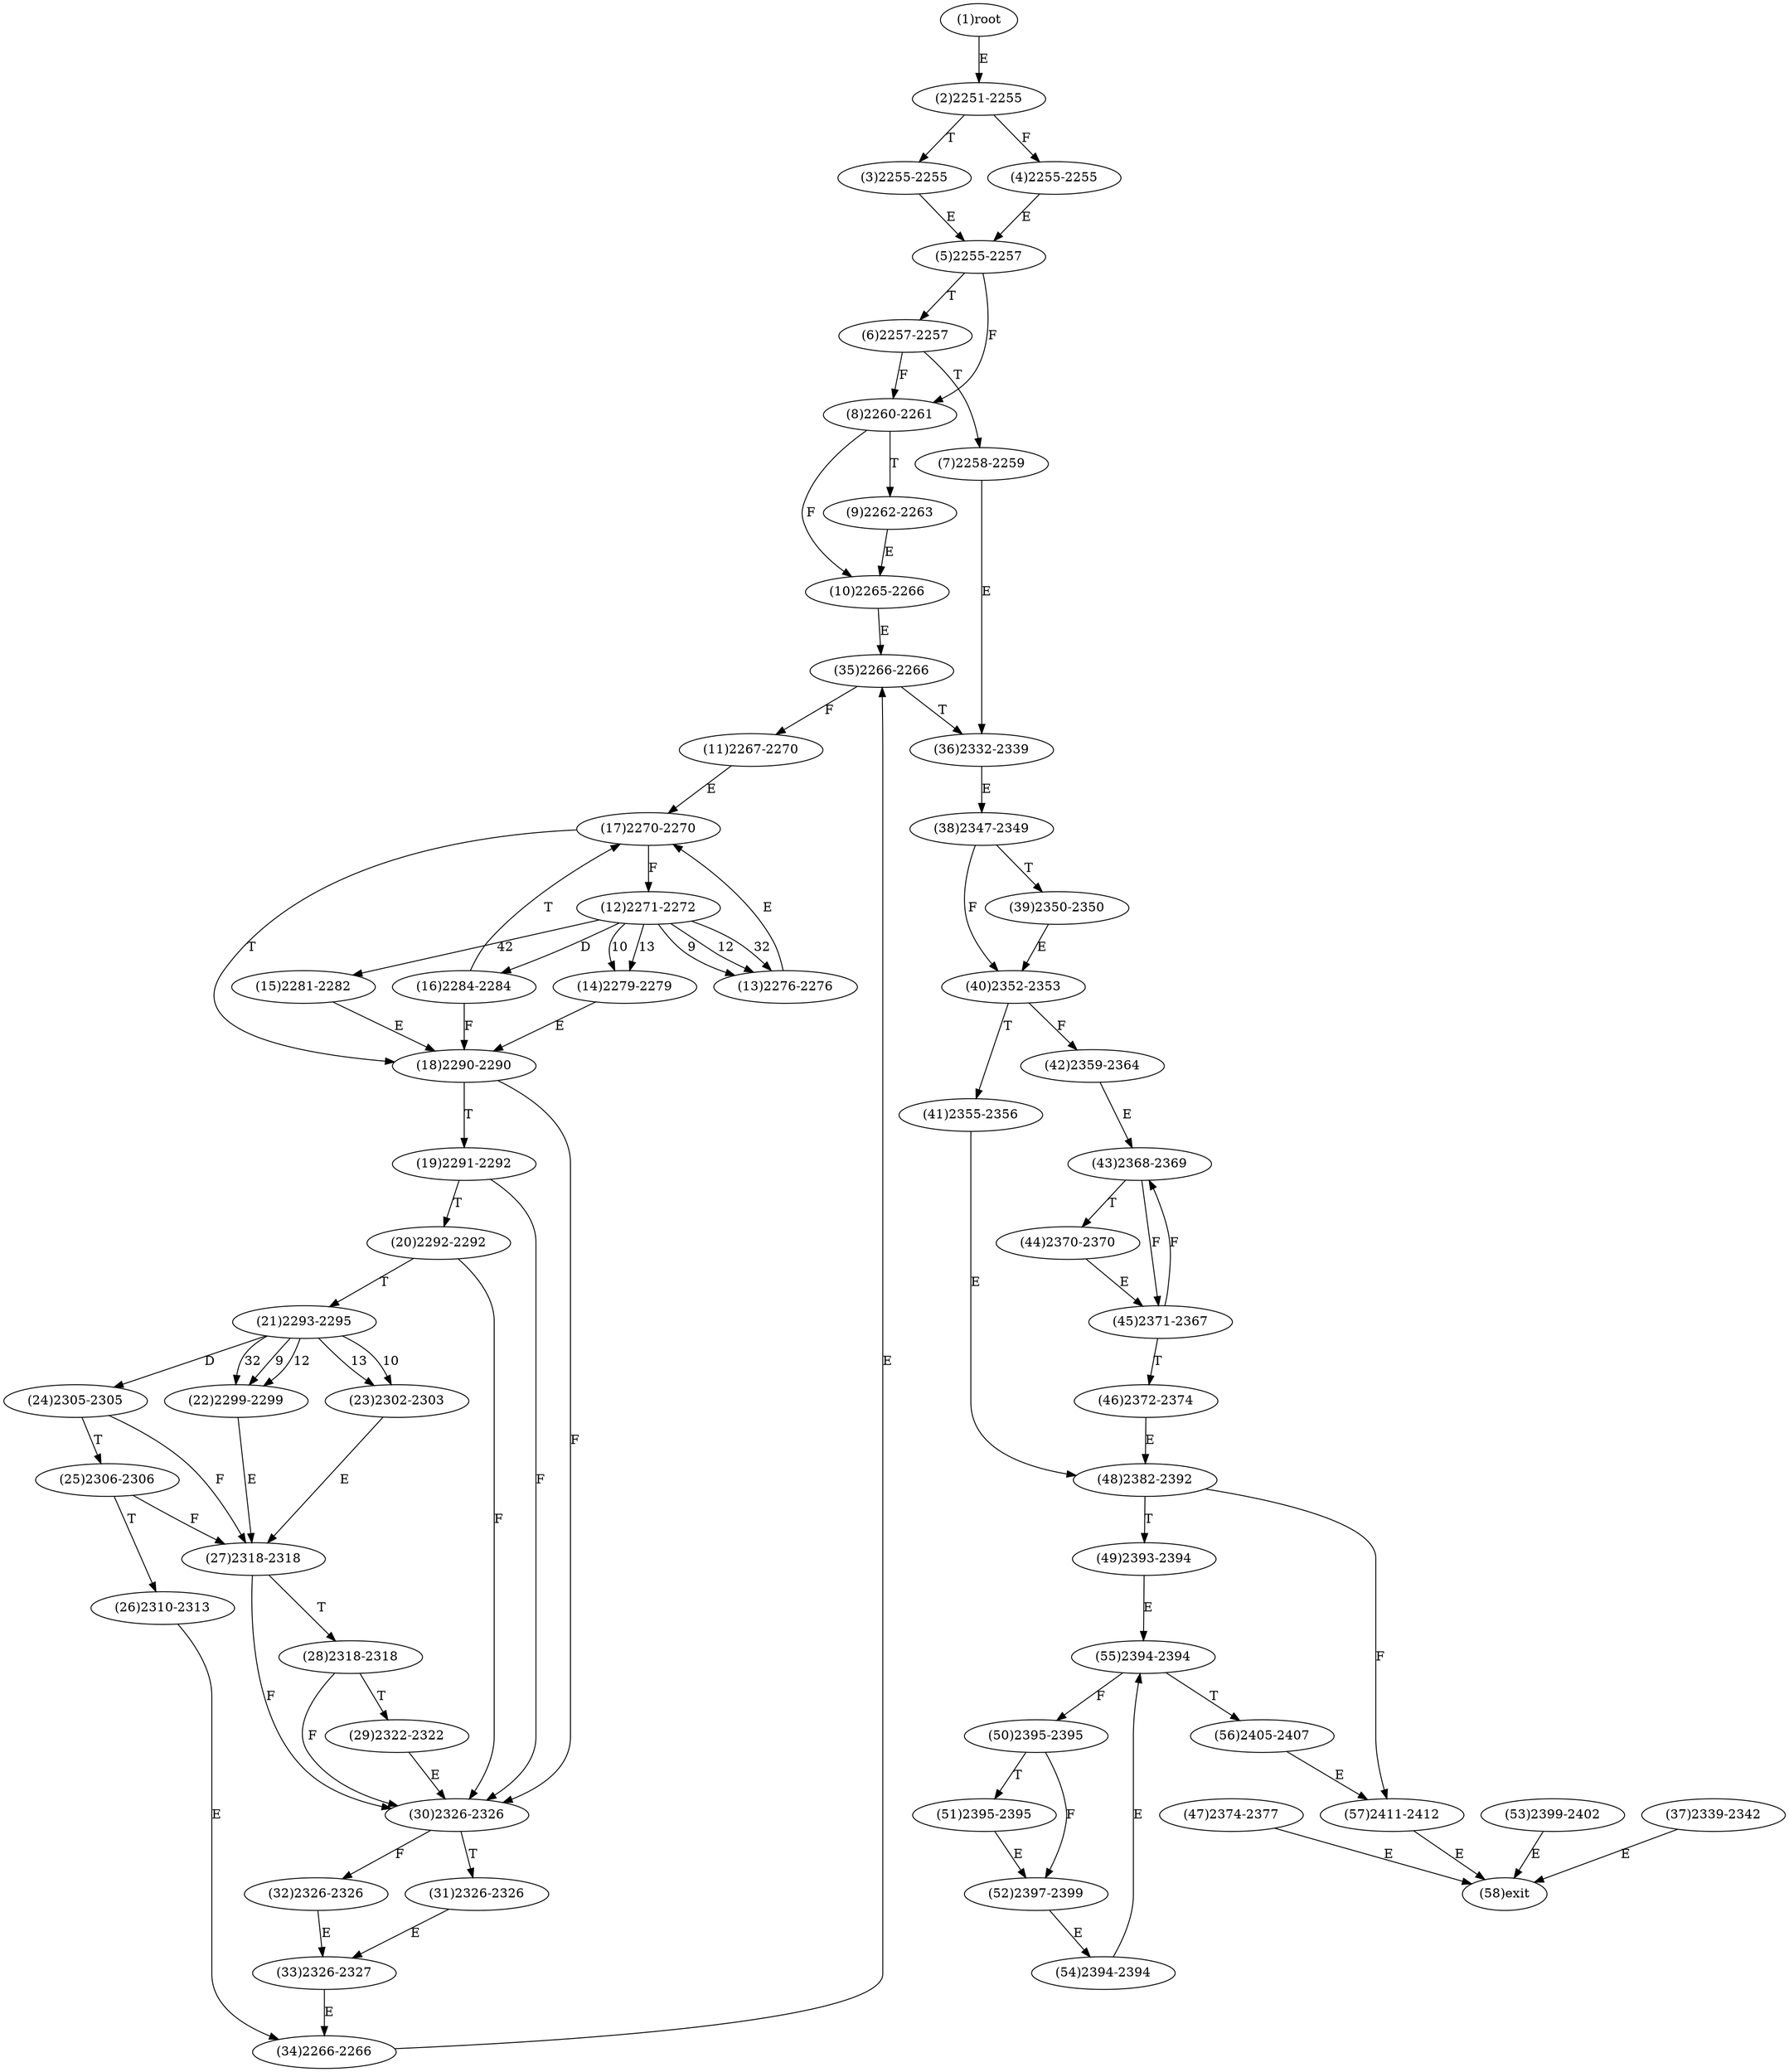 digraph "" { 
1[ label="(1)root"];
2[ label="(2)2251-2255"];
3[ label="(3)2255-2255"];
4[ label="(4)2255-2255"];
5[ label="(5)2255-2257"];
6[ label="(6)2257-2257"];
7[ label="(7)2258-2259"];
8[ label="(8)2260-2261"];
9[ label="(9)2262-2263"];
10[ label="(10)2265-2266"];
11[ label="(11)2267-2270"];
12[ label="(12)2271-2272"];
13[ label="(13)2276-2276"];
14[ label="(14)2279-2279"];
15[ label="(15)2281-2282"];
17[ label="(17)2270-2270"];
16[ label="(16)2284-2284"];
19[ label="(19)2291-2292"];
18[ label="(18)2290-2290"];
21[ label="(21)2293-2295"];
20[ label="(20)2292-2292"];
23[ label="(23)2302-2303"];
22[ label="(22)2299-2299"];
25[ label="(25)2306-2306"];
24[ label="(24)2305-2305"];
27[ label="(27)2318-2318"];
26[ label="(26)2310-2313"];
29[ label="(29)2322-2322"];
28[ label="(28)2318-2318"];
31[ label="(31)2326-2326"];
30[ label="(30)2326-2326"];
34[ label="(34)2266-2266"];
35[ label="(35)2266-2266"];
32[ label="(32)2326-2326"];
33[ label="(33)2326-2327"];
38[ label="(38)2347-2349"];
39[ label="(39)2350-2350"];
36[ label="(36)2332-2339"];
37[ label="(37)2339-2342"];
42[ label="(42)2359-2364"];
43[ label="(43)2368-2369"];
40[ label="(40)2352-2353"];
41[ label="(41)2355-2356"];
46[ label="(46)2372-2374"];
47[ label="(47)2374-2377"];
44[ label="(44)2370-2370"];
45[ label="(45)2371-2367"];
51[ label="(51)2395-2395"];
50[ label="(50)2395-2395"];
49[ label="(49)2393-2394"];
48[ label="(48)2382-2392"];
55[ label="(55)2394-2394"];
54[ label="(54)2394-2394"];
53[ label="(53)2399-2402"];
52[ label="(52)2397-2399"];
58[ label="(58)exit"];
57[ label="(57)2411-2412"];
56[ label="(56)2405-2407"];
1->2[ label="E"];
2->4[ label="F"];
2->3[ label="T"];
3->5[ label="E"];
4->5[ label="E"];
5->8[ label="F"];
5->6[ label="T"];
6->8[ label="F"];
6->7[ label="T"];
7->36[ label="E"];
8->10[ label="F"];
8->9[ label="T"];
9->10[ label="E"];
10->35[ label="E"];
11->17[ label="E"];
12->13[ label="9"];
12->14[ label="10"];
12->13[ label="12"];
12->14[ label="13"];
12->13[ label="32"];
12->15[ label="42"];
12->16[ label="D"];
13->17[ label="E"];
14->18[ label="E"];
15->18[ label="E"];
16->18[ label="F"];
16->17[ label="T"];
17->12[ label="F"];
17->18[ label="T"];
18->30[ label="F"];
18->19[ label="T"];
19->30[ label="F"];
19->20[ label="T"];
20->30[ label="F"];
20->21[ label="T"];
21->22[ label="9"];
21->23[ label="10"];
21->22[ label="12"];
21->23[ label="13"];
21->22[ label="32"];
21->24[ label="D"];
22->27[ label="E"];
23->27[ label="E"];
24->27[ label="F"];
24->25[ label="T"];
25->27[ label="F"];
25->26[ label="T"];
26->34[ label="E"];
27->30[ label="F"];
27->28[ label="T"];
28->30[ label="F"];
28->29[ label="T"];
29->30[ label="E"];
30->32[ label="F"];
30->31[ label="T"];
31->33[ label="E"];
32->33[ label="E"];
33->34[ label="E"];
34->35[ label="E"];
35->11[ label="F"];
35->36[ label="T"];
36->38[ label="E"];
37->58[ label="E"];
38->40[ label="F"];
38->39[ label="T"];
39->40[ label="E"];
40->42[ label="F"];
40->41[ label="T"];
41->48[ label="E"];
42->43[ label="E"];
43->45[ label="F"];
43->44[ label="T"];
44->45[ label="E"];
45->43[ label="F"];
45->46[ label="T"];
46->48[ label="E"];
47->58[ label="E"];
48->57[ label="F"];
48->49[ label="T"];
49->55[ label="E"];
50->52[ label="F"];
50->51[ label="T"];
51->52[ label="E"];
52->54[ label="E"];
53->58[ label="E"];
54->55[ label="E"];
55->50[ label="F"];
55->56[ label="T"];
56->57[ label="E"];
57->58[ label="E"];
}
